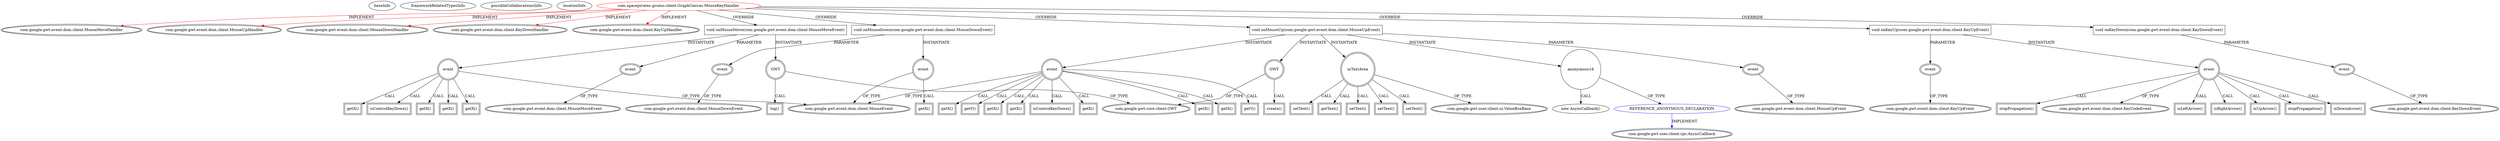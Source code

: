 digraph {
baseInfo[graphId=4278,category="extension_graph",isAnonymous=false,possibleRelation=true]
frameworkRelatedTypesInfo[0="com.google.gwt.event.dom.client.MouseMoveHandler",1="com.google.gwt.event.dom.client.MouseUpHandler",2="com.google.gwt.event.dom.client.MouseDownHandler",3="com.google.gwt.event.dom.client.KeyDownHandler",4="com.google.gwt.event.dom.client.KeyUpHandler"]
possibleCollaborationsInfo[0="4278~OVERRIDING_METHOD_DECLARATION-INSTANTIATION-~com.google.gwt.event.dom.client.MouseMoveHandler com.google.gwt.event.dom.client.MouseUpHandler com.google.gwt.event.dom.client.MouseDownHandler com.google.gwt.event.dom.client.KeyDownHandler com.google.gwt.event.dom.client.KeyUpHandler ~com.google.gwt.user.client.rpc.AsyncCallback ~false~true"]
locationInfo[projectName="papog-grumo",filePath="/papog-grumo/grumo-master/src/com/spacepirates/grumo/client/GraphCanvas.java",contextSignature="MouseKeyHandler",graphId="4278"]
0[label="com.spacepirates.grumo.client.GraphCanvas.MouseKeyHandler",vertexType="ROOT_CLIENT_CLASS_DECLARATION",isFrameworkType=false,color=red]
1[label="com.google.gwt.event.dom.client.MouseMoveHandler",vertexType="FRAMEWORK_INTERFACE_TYPE",isFrameworkType=true,peripheries=2]
2[label="com.google.gwt.event.dom.client.MouseUpHandler",vertexType="FRAMEWORK_INTERFACE_TYPE",isFrameworkType=true,peripheries=2]
3[label="com.google.gwt.event.dom.client.MouseDownHandler",vertexType="FRAMEWORK_INTERFACE_TYPE",isFrameworkType=true,peripheries=2]
4[label="com.google.gwt.event.dom.client.KeyDownHandler",vertexType="FRAMEWORK_INTERFACE_TYPE",isFrameworkType=true,peripheries=2]
5[label="com.google.gwt.event.dom.client.KeyUpHandler",vertexType="FRAMEWORK_INTERFACE_TYPE",isFrameworkType=true,peripheries=2]
6[label="void onMouseMove(com.google.gwt.event.dom.client.MouseMoveEvent)",vertexType="OVERRIDING_METHOD_DECLARATION",isFrameworkType=false,shape=box]
7[label="event",vertexType="PARAMETER_DECLARATION",isFrameworkType=true,peripheries=2]
8[label="com.google.gwt.event.dom.client.MouseMoveEvent",vertexType="FRAMEWORK_CLASS_TYPE",isFrameworkType=true,peripheries=2]
9[label="GWT",vertexType="VARIABLE_EXPRESION",isFrameworkType=true,peripheries=2,shape=circle]
11[label="com.google.gwt.core.client.GWT",vertexType="FRAMEWORK_CLASS_TYPE",isFrameworkType=true,peripheries=2]
10[label="log()",vertexType="INSIDE_CALL",isFrameworkType=true,peripheries=2,shape=box]
12[label="event",vertexType="VARIABLE_EXPRESION",isFrameworkType=true,peripheries=2,shape=circle]
14[label="com.google.gwt.event.dom.client.MouseEvent",vertexType="FRAMEWORK_CLASS_TYPE",isFrameworkType=true,peripheries=2]
13[label="getX()",vertexType="INSIDE_CALL",isFrameworkType=true,peripheries=2,shape=box]
16[label="isControlKeyDown()",vertexType="INSIDE_CALL",isFrameworkType=true,peripheries=2,shape=box]
18[label="getX()",vertexType="INSIDE_CALL",isFrameworkType=true,peripheries=2,shape=box]
20[label="getX()",vertexType="INSIDE_CALL",isFrameworkType=true,peripheries=2,shape=box]
22[label="getX()",vertexType="INSIDE_CALL",isFrameworkType=true,peripheries=2,shape=box]
23[label="void onMouseDown(com.google.gwt.event.dom.client.MouseDownEvent)",vertexType="OVERRIDING_METHOD_DECLARATION",isFrameworkType=false,shape=box]
24[label="event",vertexType="PARAMETER_DECLARATION",isFrameworkType=true,peripheries=2]
25[label="com.google.gwt.event.dom.client.MouseDownEvent",vertexType="FRAMEWORK_CLASS_TYPE",isFrameworkType=true,peripheries=2]
26[label="event",vertexType="VARIABLE_EXPRESION",isFrameworkType=true,peripheries=2,shape=circle]
27[label="getX()",vertexType="INSIDE_CALL",isFrameworkType=true,peripheries=2,shape=box]
29[label="void onMouseUp(com.google.gwt.event.dom.client.MouseUpEvent)",vertexType="OVERRIDING_METHOD_DECLARATION",isFrameworkType=false,shape=box]
30[label="event",vertexType="PARAMETER_DECLARATION",isFrameworkType=true,peripheries=2]
31[label="com.google.gwt.event.dom.client.MouseUpEvent",vertexType="FRAMEWORK_CLASS_TYPE",isFrameworkType=true,peripheries=2]
32[label="event",vertexType="VARIABLE_EXPRESION",isFrameworkType=true,peripheries=2,shape=circle]
33[label="getX()",vertexType="INSIDE_CALL",isFrameworkType=true,peripheries=2,shape=box]
36[label="getX()",vertexType="INSIDE_CALL",isFrameworkType=true,peripheries=2,shape=box]
38[label="isControlKeyDown()",vertexType="INSIDE_CALL",isFrameworkType=true,peripheries=2,shape=box]
40[label="getX()",vertexType="INSIDE_CALL",isFrameworkType=true,peripheries=2,shape=box]
42[label="getX()",vertexType="INSIDE_CALL",isFrameworkType=true,peripheries=2,shape=box]
44[label="getX()",vertexType="INSIDE_CALL",isFrameworkType=true,peripheries=2,shape=box]
46[label="getY()",vertexType="INSIDE_CALL",isFrameworkType=true,peripheries=2,shape=box]
47[label="mTextArea",vertexType="VARIABLE_EXPRESION",isFrameworkType=true,peripheries=2,shape=circle]
49[label="com.google.gwt.user.client.ui.ValueBoxBase",vertexType="FRAMEWORK_CLASS_TYPE",isFrameworkType=true,peripheries=2]
48[label="setText()",vertexType="INSIDE_CALL",isFrameworkType=true,peripheries=2,shape=box]
50[label="GWT",vertexType="VARIABLE_EXPRESION",isFrameworkType=true,peripheries=2,shape=circle]
51[label="create()",vertexType="INSIDE_CALL",isFrameworkType=true,peripheries=2,shape=box]
54[label="anonymous16",vertexType="VARIABLE_EXPRESION",isFrameworkType=false,shape=circle]
55[label="REFERENCE_ANONYMOUS_DECLARATION",vertexType="REFERENCE_ANONYMOUS_DECLARATION",isFrameworkType=false,color=blue]
56[label="com.google.gwt.user.client.rpc.AsyncCallback",vertexType="FRAMEWORK_INTERFACE_TYPE",isFrameworkType=true,peripheries=2]
53[label="new AsyncCallback()",vertexType="CONSTRUCTOR_CALL",isFrameworkType=false]
58[label="getText()",vertexType="INSIDE_CALL",isFrameworkType=true,peripheries=2,shape=box]
60[label="setText()",vertexType="INSIDE_CALL",isFrameworkType=true,peripheries=2,shape=box]
62[label="setText()",vertexType="INSIDE_CALL",isFrameworkType=true,peripheries=2,shape=box]
64[label="setText()",vertexType="INSIDE_CALL",isFrameworkType=true,peripheries=2,shape=box]
66[label="getX()",vertexType="INSIDE_CALL",isFrameworkType=true,peripheries=2,shape=box]
68[label="getY()",vertexType="INSIDE_CALL",isFrameworkType=true,peripheries=2,shape=box]
69[label="void onKeyUp(com.google.gwt.event.dom.client.KeyUpEvent)",vertexType="OVERRIDING_METHOD_DECLARATION",isFrameworkType=false,shape=box]
70[label="event",vertexType="PARAMETER_DECLARATION",isFrameworkType=true,peripheries=2]
71[label="com.google.gwt.event.dom.client.KeyUpEvent",vertexType="FRAMEWORK_CLASS_TYPE",isFrameworkType=true,peripheries=2]
72[label="event",vertexType="VARIABLE_EXPRESION",isFrameworkType=true,peripheries=2,shape=circle]
74[label="com.google.gwt.event.dom.client.KeyCodeEvent",vertexType="FRAMEWORK_CLASS_TYPE",isFrameworkType=true,peripheries=2]
73[label="isLeftArrow()",vertexType="INSIDE_CALL",isFrameworkType=true,peripheries=2,shape=box]
76[label="isRightArrow()",vertexType="INSIDE_CALL",isFrameworkType=true,peripheries=2,shape=box]
78[label="isUpArrow()",vertexType="INSIDE_CALL",isFrameworkType=true,peripheries=2,shape=box]
80[label="stopPropagation()",vertexType="INSIDE_CALL",isFrameworkType=true,peripheries=2,shape=box]
82[label="isDownArrow()",vertexType="INSIDE_CALL",isFrameworkType=true,peripheries=2,shape=box]
84[label="stopPropagation()",vertexType="INSIDE_CALL",isFrameworkType=true,peripheries=2,shape=box]
85[label="void onKeyDown(com.google.gwt.event.dom.client.KeyDownEvent)",vertexType="OVERRIDING_METHOD_DECLARATION",isFrameworkType=false,shape=box]
86[label="event",vertexType="PARAMETER_DECLARATION",isFrameworkType=true,peripheries=2]
87[label="com.google.gwt.event.dom.client.KeyDownEvent",vertexType="FRAMEWORK_CLASS_TYPE",isFrameworkType=true,peripheries=2]
0->1[label="IMPLEMENT",color=red]
0->2[label="IMPLEMENT",color=red]
0->3[label="IMPLEMENT",color=red]
0->4[label="IMPLEMENT",color=red]
0->5[label="IMPLEMENT",color=red]
0->6[label="OVERRIDE"]
7->8[label="OF_TYPE"]
6->7[label="PARAMETER"]
6->9[label="INSTANTIATE"]
9->11[label="OF_TYPE"]
9->10[label="CALL"]
6->12[label="INSTANTIATE"]
12->14[label="OF_TYPE"]
12->13[label="CALL"]
12->16[label="CALL"]
12->18[label="CALL"]
12->20[label="CALL"]
12->22[label="CALL"]
0->23[label="OVERRIDE"]
24->25[label="OF_TYPE"]
23->24[label="PARAMETER"]
23->26[label="INSTANTIATE"]
26->14[label="OF_TYPE"]
26->27[label="CALL"]
0->29[label="OVERRIDE"]
30->31[label="OF_TYPE"]
29->30[label="PARAMETER"]
29->32[label="INSTANTIATE"]
32->14[label="OF_TYPE"]
32->33[label="CALL"]
32->36[label="CALL"]
32->38[label="CALL"]
32->40[label="CALL"]
32->42[label="CALL"]
32->44[label="CALL"]
32->46[label="CALL"]
29->47[label="INSTANTIATE"]
47->49[label="OF_TYPE"]
47->48[label="CALL"]
29->50[label="INSTANTIATE"]
50->11[label="OF_TYPE"]
50->51[label="CALL"]
29->54[label="INSTANTIATE"]
55->56[label="IMPLEMENT",color=blue]
54->55[label="OF_TYPE"]
54->53[label="CALL"]
47->58[label="CALL"]
47->60[label="CALL"]
47->62[label="CALL"]
47->64[label="CALL"]
32->66[label="CALL"]
32->68[label="CALL"]
0->69[label="OVERRIDE"]
70->71[label="OF_TYPE"]
69->70[label="PARAMETER"]
69->72[label="INSTANTIATE"]
72->74[label="OF_TYPE"]
72->73[label="CALL"]
72->76[label="CALL"]
72->78[label="CALL"]
72->80[label="CALL"]
72->82[label="CALL"]
72->84[label="CALL"]
0->85[label="OVERRIDE"]
86->87[label="OF_TYPE"]
85->86[label="PARAMETER"]
}
